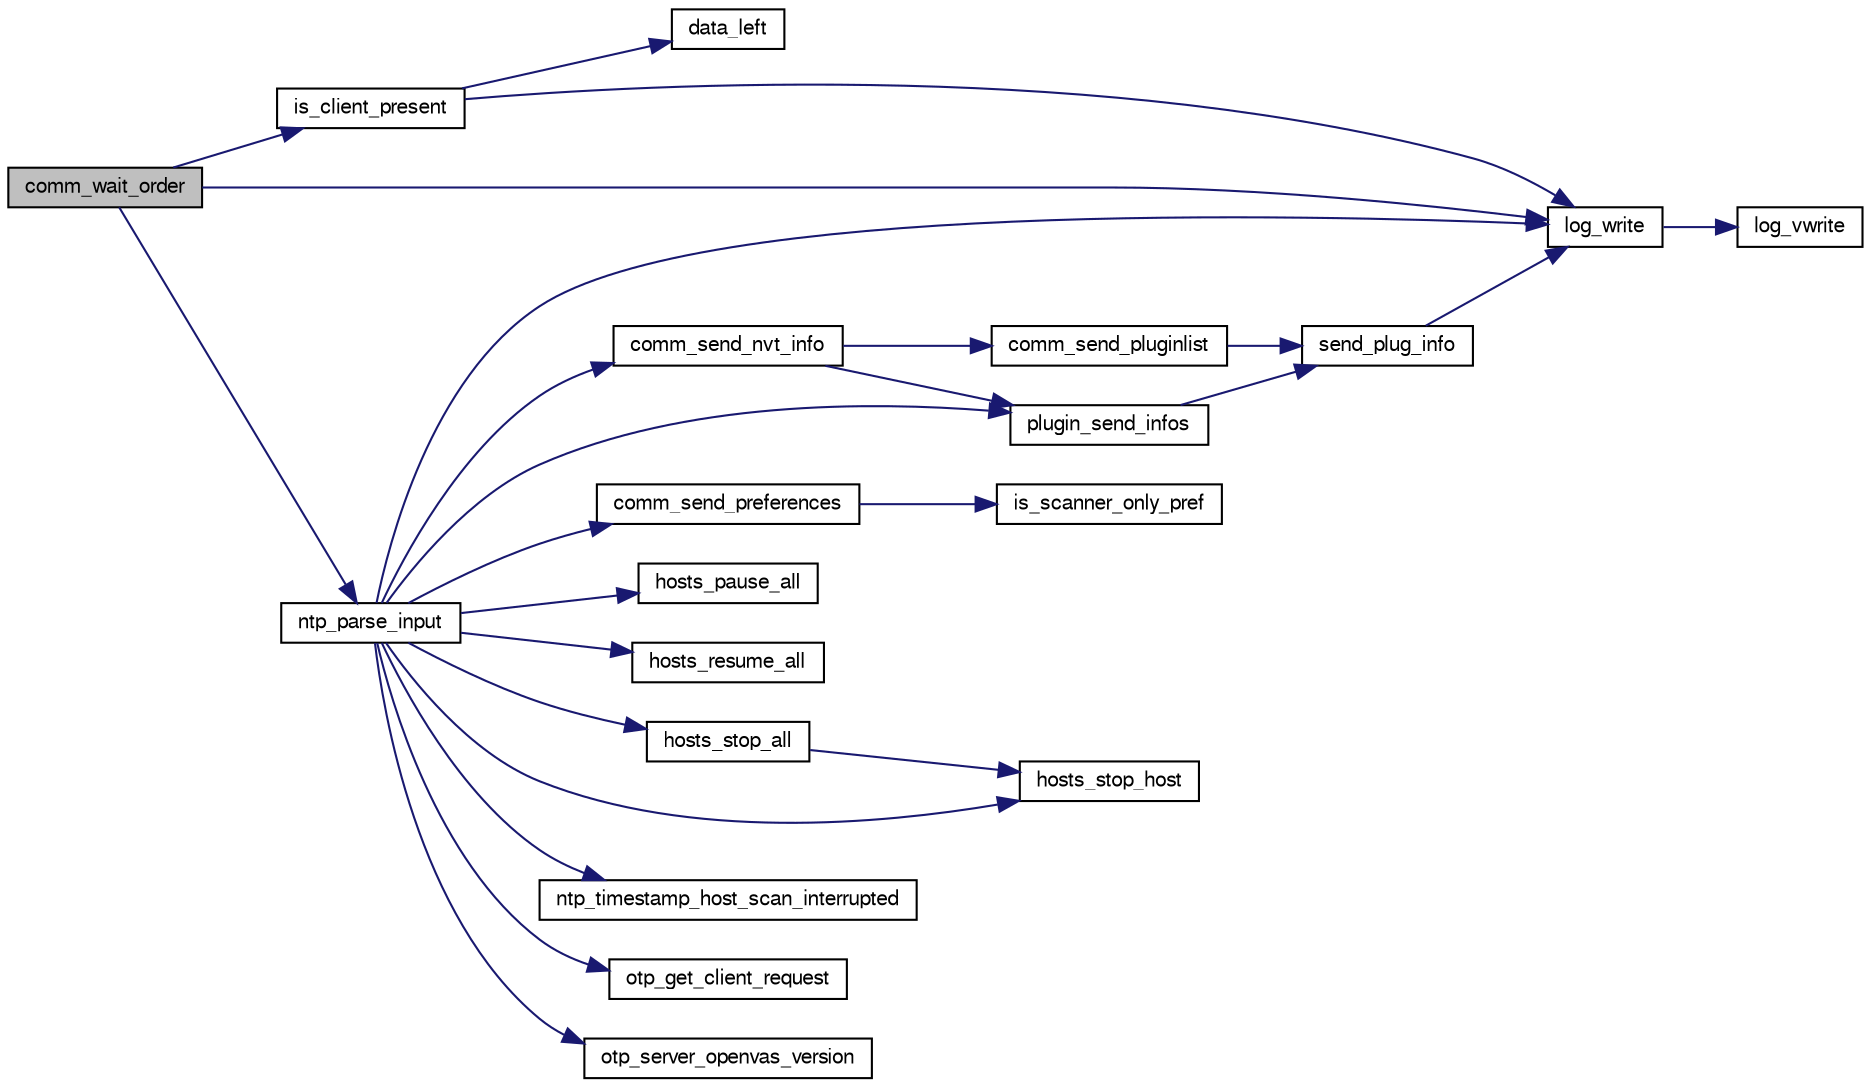 digraph G
{
  bgcolor="transparent";
  edge [fontname="FreeSans",fontsize="10",labelfontname="FreeSans",labelfontsize="10"];
  node [fontname="FreeSans",fontsize="10",shape=record];
  rankdir=LR;
  Node1 [label="comm_wait_order",height=0.2,width=0.4,color="black", fillcolor="grey75", style="filled" fontcolor="black"];
  Node1 -> Node2 [color="midnightblue",fontsize="10",style="solid",fontname="FreeSans"];
  Node2 [label="is_client_present",height=0.2,width=0.4,color="black",URL="$utils_8c.html#a18ab322ba53b3642cc27082d4d7d6e3e"];
  Node2 -> Node3 [color="midnightblue",fontsize="10",style="solid",fontname="FreeSans"];
  Node3 [label="data_left",height=0.2,width=0.4,color="black",URL="$utils_8c.html#aa080749ddb243cb1235ccc0e9dcff440"];
  Node2 -> Node4 [color="midnightblue",fontsize="10",style="solid",fontname="FreeSans"];
  Node4 [label="log_write",height=0.2,width=0.4,color="black",URL="$log_8c.html#aebd780cf62bc3eed16f852bd30250a3a"];
  Node4 -> Node5 [color="midnightblue",fontsize="10",style="solid",fontname="FreeSans"];
  Node5 [label="log_vwrite",height=0.2,width=0.4,color="black",URL="$log_8c.html#a20d71c8bbe1b9014a523f38e2fabbc02"];
  Node1 -> Node4 [color="midnightblue",fontsize="10",style="solid",fontname="FreeSans"];
  Node1 -> Node6 [color="midnightblue",fontsize="10",style="solid",fontname="FreeSans"];
  Node6 [label="ntp_parse_input",height=0.2,width=0.4,color="black",URL="$ntp_8c.html#a4dc2347a8ebb8c4dc12122613cf677c7",tooltip="Parses the input sent by the client before the NEW_ATTACK message."];
  Node6 -> Node7 [color="midnightblue",fontsize="10",style="solid",fontname="FreeSans"];
  Node7 [label="comm_send_nvt_info",height=0.2,width=0.4,color="black",URL="$comm_8c.html#a1d945072487ccef8eb76ced91be9b8e5",tooltip="Send the OTP NVT_INFO message and then handle any COMPLETE_LIST and PLUGIN_INFO commands..."];
  Node7 -> Node8 [color="midnightblue",fontsize="10",style="solid",fontname="FreeSans"];
  Node8 [label="comm_send_pluginlist",height=0.2,width=0.4,color="black",URL="$comm_8c.html#a7229d4e22da0c955f6629eddbc8d5fa0",tooltip="Sends the list of plugins that the scanner could load to the client,."];
  Node8 -> Node9 [color="midnightblue",fontsize="10",style="solid",fontname="FreeSans"];
  Node9 [label="send_plug_info",height=0.2,width=0.4,color="black",URL="$comm_8c.html#a7d370aaa5e19dff8168a83b309848ebb",tooltip="Sends a plugin info."];
  Node9 -> Node4 [color="midnightblue",fontsize="10",style="solid",fontname="FreeSans"];
  Node7 -> Node10 [color="midnightblue",fontsize="10",style="solid",fontname="FreeSans"];
  Node10 [label="plugin_send_infos",height=0.2,width=0.4,color="black",URL="$comm_8c.html#aa3229db8f1b55da10a0e68ee1bbb892e",tooltip="Sends the plugin info for a single plugin."];
  Node10 -> Node9 [color="midnightblue",fontsize="10",style="solid",fontname="FreeSans"];
  Node6 -> Node11 [color="midnightblue",fontsize="10",style="solid",fontname="FreeSans"];
  Node11 [label="comm_send_preferences",height=0.2,width=0.4,color="black",URL="$comm_8c.html#a6299eaae91804f78c751440bc791cbc4",tooltip="Sends the preferences of the scanner."];
  Node11 -> Node12 [color="midnightblue",fontsize="10",style="solid",fontname="FreeSans"];
  Node12 [label="is_scanner_only_pref",height=0.2,width=0.4,color="black",URL="$utils_8c.html#a1d0e8c41acfd42f3d78d9db7c28ee20f"];
  Node6 -> Node13 [color="midnightblue",fontsize="10",style="solid",fontname="FreeSans"];
  Node13 [label="hosts_pause_all",height=0.2,width=0.4,color="black",URL="$hosts_8c.html#a4dfb511e9d48e7403d1647c1cee1b72a",tooltip="Pause all hosts."];
  Node6 -> Node14 [color="midnightblue",fontsize="10",style="solid",fontname="FreeSans"];
  Node14 [label="hosts_resume_all",height=0.2,width=0.4,color="black",URL="$hosts_8c.html#a1b1754a01a119e1111587a66c1a1dbdc",tooltip="Resume all hosts."];
  Node6 -> Node15 [color="midnightblue",fontsize="10",style="solid",fontname="FreeSans"];
  Node15 [label="hosts_stop_all",height=0.2,width=0.4,color="black",URL="$hosts_8c.html#a335840ff579312c5f8530e4227266064"];
  Node15 -> Node16 [color="midnightblue",fontsize="10",style="solid",fontname="FreeSans"];
  Node16 [label="hosts_stop_host",height=0.2,width=0.4,color="black",URL="$hosts_8c.html#a47c3825c4cb0c8ceee834d39f0f0d785"];
  Node6 -> Node16 [color="midnightblue",fontsize="10",style="solid",fontname="FreeSans"];
  Node6 -> Node4 [color="midnightblue",fontsize="10",style="solid",fontname="FreeSans"];
  Node6 -> Node17 [color="midnightblue",fontsize="10",style="solid",fontname="FreeSans"];
  Node17 [label="ntp_timestamp_host_scan_interrupted",height=0.2,width=0.4,color="black",URL="$ntp_8c.html#a5172a29257629ee4a3b4e1cd5343da77"];
  Node6 -> Node18 [color="midnightblue",fontsize="10",style="solid",fontname="FreeSans"];
  Node18 [label="otp_get_client_request",height=0.2,width=0.4,color="black",URL="$otp_8c.html#a10d520920a5b92b161bc5c7a848d44ab",tooltip="Find the enum identifier for the client request which is given."];
  Node6 -> Node19 [color="midnightblue",fontsize="10",style="solid",fontname="FreeSans"];
  Node19 [label="otp_server_openvas_version",height=0.2,width=0.4,color="black",URL="$otp_8c.html#acb1a275d5f47b01d7d8dc736de63dc55",tooltip="Send server response OPENVAS_VERSION."];
  Node6 -> Node10 [color="midnightblue",fontsize="10",style="solid",fontname="FreeSans"];
}
